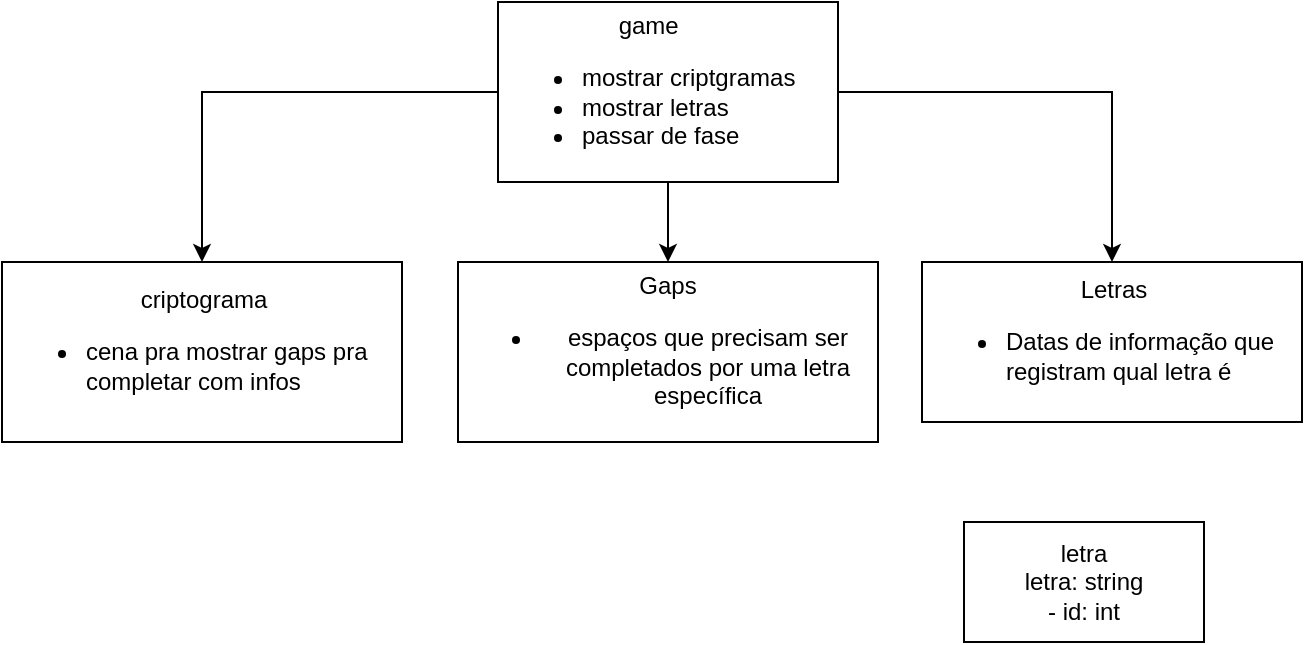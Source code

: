 <mxfile version="24.4.0" type="device">
  <diagram name="Página-1" id="QySwyygO_b-BWq749q9A">
    <mxGraphModel dx="810" dy="467" grid="1" gridSize="10" guides="1" tooltips="1" connect="1" arrows="1" fold="1" page="1" pageScale="1" pageWidth="827" pageHeight="1169" math="0" shadow="0">
      <root>
        <mxCell id="0" />
        <mxCell id="1" parent="0" />
        <mxCell id="Zs1yTxWDqAdmQXKdZYzv-5" style="edgeStyle=orthogonalEdgeStyle;rounded=0;orthogonalLoop=1;jettySize=auto;html=1;" edge="1" parent="1" source="Zs1yTxWDqAdmQXKdZYzv-1" target="Zs1yTxWDqAdmQXKdZYzv-2">
          <mxGeometry relative="1" as="geometry" />
        </mxCell>
        <mxCell id="Zs1yTxWDqAdmQXKdZYzv-6" style="edgeStyle=orthogonalEdgeStyle;rounded=0;orthogonalLoop=1;jettySize=auto;html=1;entryX=0.5;entryY=0;entryDx=0;entryDy=0;" edge="1" parent="1" source="Zs1yTxWDqAdmQXKdZYzv-1" target="Zs1yTxWDqAdmQXKdZYzv-3">
          <mxGeometry relative="1" as="geometry" />
        </mxCell>
        <mxCell id="Zs1yTxWDqAdmQXKdZYzv-7" style="edgeStyle=orthogonalEdgeStyle;rounded=0;orthogonalLoop=1;jettySize=auto;html=1;" edge="1" parent="1" source="Zs1yTxWDqAdmQXKdZYzv-1" target="Zs1yTxWDqAdmQXKdZYzv-4">
          <mxGeometry relative="1" as="geometry" />
        </mxCell>
        <mxCell id="Zs1yTxWDqAdmQXKdZYzv-1" value="&lt;div style=&quot;text-align: center;&quot;&gt;&lt;span style=&quot;background-color: initial;&quot;&gt;game&lt;/span&gt;&lt;/div&gt;&lt;div&gt;&lt;ul&gt;&lt;li&gt;mostrar criptgramas&lt;/li&gt;&lt;li&gt;mostrar letras&lt;/li&gt;&lt;li&gt;passar de fase&lt;/li&gt;&lt;/ul&gt;&lt;/div&gt;" style="rounded=0;whiteSpace=wrap;html=1;align=left;" vertex="1" parent="1">
          <mxGeometry x="337" y="30" width="170" height="90" as="geometry" />
        </mxCell>
        <mxCell id="Zs1yTxWDqAdmQXKdZYzv-2" value="&lt;div style=&quot;text-align: center;&quot;&gt;&lt;span style=&quot;background-color: initial;&quot;&gt;criptograma&lt;/span&gt;&lt;/div&gt;&lt;div&gt;&lt;ul&gt;&lt;li&gt;cena pra mostrar gaps pra completar com infos&lt;/li&gt;&lt;/ul&gt;&lt;/div&gt;" style="rounded=0;whiteSpace=wrap;html=1;align=left;" vertex="1" parent="1">
          <mxGeometry x="89" y="160" width="200" height="90" as="geometry" />
        </mxCell>
        <mxCell id="Zs1yTxWDqAdmQXKdZYzv-3" value="Gaps&lt;div&gt;&lt;ul&gt;&lt;li&gt;espaços que precisam ser completados por uma letra específica&lt;/li&gt;&lt;/ul&gt;&lt;/div&gt;" style="whiteSpace=wrap;html=1;align=center;" vertex="1" parent="1">
          <mxGeometry x="317" y="160" width="210" height="90" as="geometry" />
        </mxCell>
        <mxCell id="Zs1yTxWDqAdmQXKdZYzv-4" value="&lt;div style=&quot;text-align: center;&quot;&gt;&lt;span style=&quot;background-color: initial;&quot;&gt;Letras&lt;/span&gt;&lt;/div&gt;&lt;div&gt;&lt;ul&gt;&lt;li&gt;Datas de informação que registram qual letra é&lt;/li&gt;&lt;/ul&gt;&lt;/div&gt;" style="whiteSpace=wrap;html=1;align=left;" vertex="1" parent="1">
          <mxGeometry x="549" y="160" width="190" height="80" as="geometry" />
        </mxCell>
        <mxCell id="Zs1yTxWDqAdmQXKdZYzv-8" value="letra&lt;div&gt;letra: string&lt;br&gt;&lt;div&gt;- id: int&lt;/div&gt;&lt;/div&gt;" style="rounded=0;whiteSpace=wrap;html=1;" vertex="1" parent="1">
          <mxGeometry x="570" y="290" width="120" height="60" as="geometry" />
        </mxCell>
      </root>
    </mxGraphModel>
  </diagram>
</mxfile>
